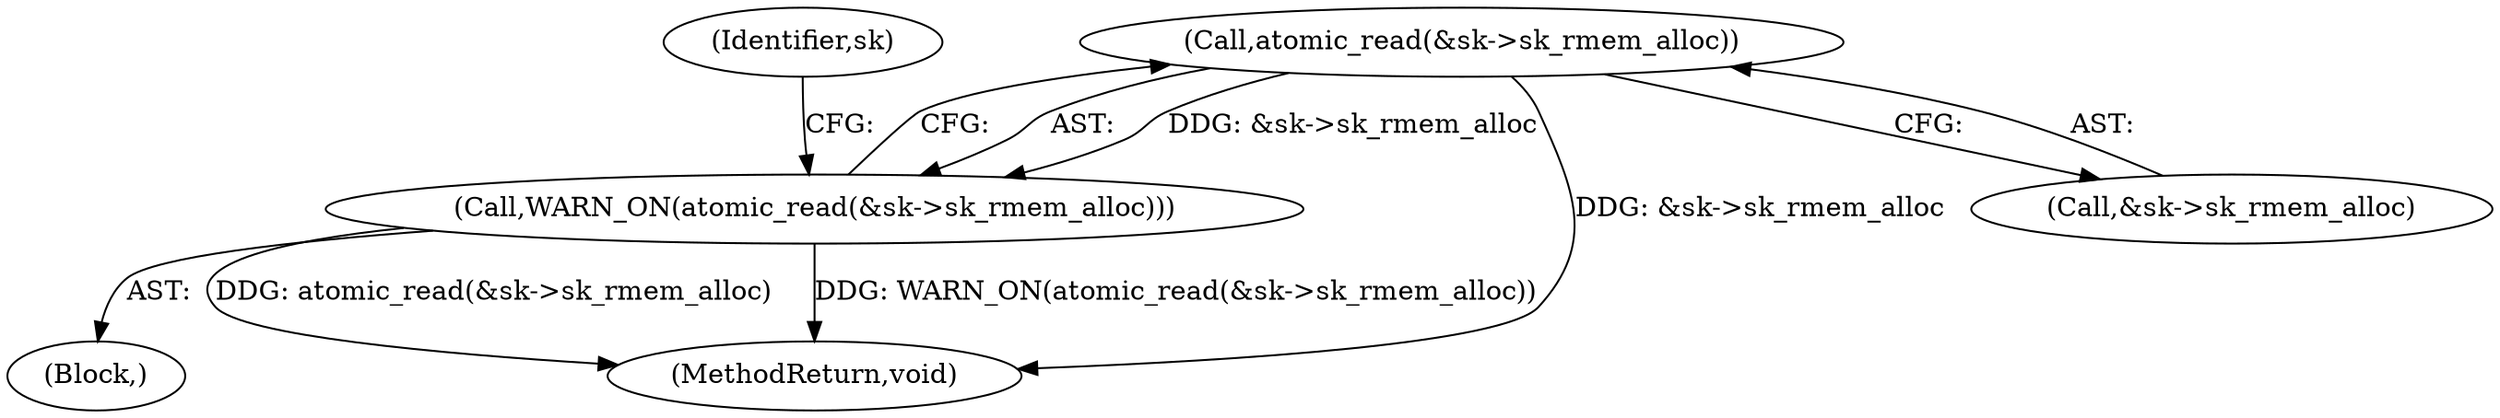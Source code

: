 digraph "0_linux_f6d8bd051c391c1c0458a30b2a7abcd939329259_4@API" {
"1000151" [label="(Call,atomic_read(&sk->sk_rmem_alloc))"];
"1000150" [label="(Call,WARN_ON(atomic_read(&sk->sk_rmem_alloc)))"];
"1000150" [label="(Call,WARN_ON(atomic_read(&sk->sk_rmem_alloc)))"];
"1000102" [label="(Block,)"];
"1000151" [label="(Call,atomic_read(&sk->sk_rmem_alloc))"];
"1000184" [label="(MethodReturn,void)"];
"1000152" [label="(Call,&sk->sk_rmem_alloc)"];
"1000160" [label="(Identifier,sk)"];
"1000151" -> "1000150"  [label="AST: "];
"1000151" -> "1000152"  [label="CFG: "];
"1000152" -> "1000151"  [label="AST: "];
"1000150" -> "1000151"  [label="CFG: "];
"1000151" -> "1000184"  [label="DDG: &sk->sk_rmem_alloc"];
"1000151" -> "1000150"  [label="DDG: &sk->sk_rmem_alloc"];
"1000150" -> "1000102"  [label="AST: "];
"1000160" -> "1000150"  [label="CFG: "];
"1000150" -> "1000184"  [label="DDG: atomic_read(&sk->sk_rmem_alloc)"];
"1000150" -> "1000184"  [label="DDG: WARN_ON(atomic_read(&sk->sk_rmem_alloc))"];
}
